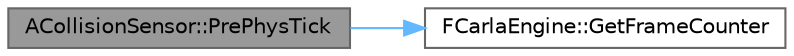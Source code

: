 digraph "ACollisionSensor::PrePhysTick"
{
 // INTERACTIVE_SVG=YES
 // LATEX_PDF_SIZE
  bgcolor="transparent";
  edge [fontname=Helvetica,fontsize=10,labelfontname=Helvetica,labelfontsize=10];
  node [fontname=Helvetica,fontsize=10,shape=box,height=0.2,width=0.4];
  rankdir="LR";
  Node1 [id="Node000001",label="ACollisionSensor::PrePhysTick",height=0.2,width=0.4,color="gray40", fillcolor="grey60", style="filled", fontcolor="black",tooltip=" "];
  Node1 -> Node2 [id="edge1_Node000001_Node000002",color="steelblue1",style="solid",tooltip=" "];
  Node2 [id="Node000002",label="FCarlaEngine::GetFrameCounter",height=0.2,width=0.4,color="grey40", fillcolor="white", style="filled",URL="$dc/d49/classFCarlaEngine.html#a2b0720522df3521eb48575585568dfe1",tooltip=" "];
}
